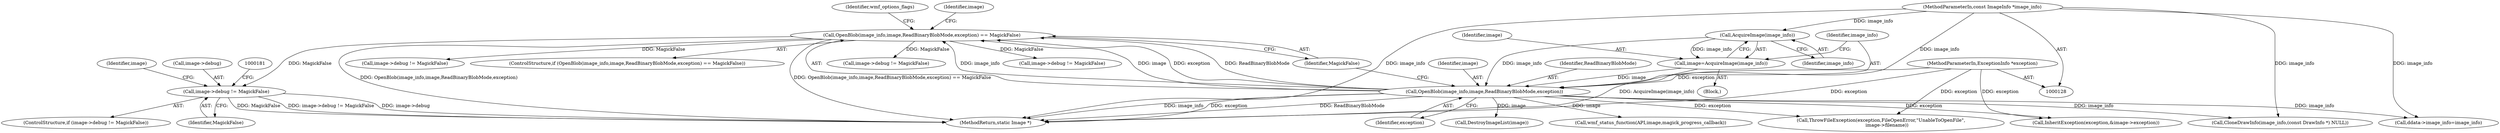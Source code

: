 digraph "0_ImageMagick_f6e9d0d9955e85bdd7540b251cd50d598dacc5e6_74@pointer" {
"1000174" [label="(Call,image->debug != MagickFalse)"];
"1000165" [label="(Call,OpenBlob(image_info,image,ReadBinaryBlobMode,exception) == MagickFalse)"];
"1000166" [label="(Call,OpenBlob(image_info,image,ReadBinaryBlobMode,exception))"];
"1000162" [label="(Call,AcquireImage(image_info))"];
"1000129" [label="(MethodParameterIn,const ImageInfo *image_info)"];
"1000160" [label="(Call,image=AcquireImage(image_info))"];
"1000130" [label="(MethodParameterIn,ExceptionInfo *exception)"];
"1000193" [label="(Identifier,image)"];
"1000160" [label="(Call,image=AcquireImage(image_info))"];
"1000909" [label="(Call,InheritException(exception,&image->exception))"];
"1000178" [label="(Identifier,MagickFalse)"];
"1000201" [label="(Identifier,wmf_options_flags)"];
"1000335" [label="(Call,image->debug != MagickFalse)"];
"1000130" [label="(MethodParameterIn,ExceptionInfo *exception)"];
"1000164" [label="(ControlStructure,if (OpenBlob(image_info,image,ReadBinaryBlobMode,exception) == MagickFalse))"];
"1000168" [label="(Identifier,image)"];
"1000162" [label="(Call,AcquireImage(image_info))"];
"1000171" [label="(Identifier,MagickFalse)"];
"1000169" [label="(Identifier,ReadBinaryBlobMode)"];
"1000194" [label="(Call,DestroyImageList(image))"];
"1000175" [label="(Call,image->debug)"];
"1000129" [label="(MethodParameterIn,const ImageInfo *image_info)"];
"1000271" [label="(Call,ddata->image_info=image_info)"];
"1000176" [label="(Identifier,image)"];
"1000131" [label="(Block,)"];
"1000161" [label="(Identifier,image)"];
"1000280" [label="(Call,CloneDrawInfo(image_info,(const DrawInfo *) NULL))"];
"1000353" [label="(Call,ThrowFileException(exception,FileOpenError,\"UnableToOpenFile\",\n        image->filename))"];
"1000174" [label="(Call,image->debug != MagickFalse)"];
"1001050" [label="(MethodReturn,static Image *)"];
"1000369" [label="(Call,image->debug != MagickFalse)"];
"1000237" [label="(Call,image->debug != MagickFalse)"];
"1000163" [label="(Identifier,image_info)"];
"1000166" [label="(Call,OpenBlob(image_info,image,ReadBinaryBlobMode,exception))"];
"1000165" [label="(Call,OpenBlob(image_info,image,ReadBinaryBlobMode,exception) == MagickFalse)"];
"1000173" [label="(ControlStructure,if (image->debug != MagickFalse))"];
"1000170" [label="(Identifier,exception)"];
"1000167" [label="(Identifier,image_info)"];
"1000258" [label="(Call,wmf_status_function(API,image,magick_progress_callback))"];
"1000174" -> "1000173"  [label="AST: "];
"1000174" -> "1000178"  [label="CFG: "];
"1000175" -> "1000174"  [label="AST: "];
"1000178" -> "1000174"  [label="AST: "];
"1000181" -> "1000174"  [label="CFG: "];
"1000193" -> "1000174"  [label="CFG: "];
"1000174" -> "1001050"  [label="DDG: MagickFalse"];
"1000174" -> "1001050"  [label="DDG: image->debug != MagickFalse"];
"1000174" -> "1001050"  [label="DDG: image->debug"];
"1000165" -> "1000174"  [label="DDG: MagickFalse"];
"1000165" -> "1000164"  [label="AST: "];
"1000165" -> "1000171"  [label="CFG: "];
"1000166" -> "1000165"  [label="AST: "];
"1000171" -> "1000165"  [label="AST: "];
"1000176" -> "1000165"  [label="CFG: "];
"1000201" -> "1000165"  [label="CFG: "];
"1000165" -> "1001050"  [label="DDG: OpenBlob(image_info,image,ReadBinaryBlobMode,exception)"];
"1000165" -> "1001050"  [label="DDG: OpenBlob(image_info,image,ReadBinaryBlobMode,exception) == MagickFalse"];
"1000166" -> "1000165"  [label="DDG: image_info"];
"1000166" -> "1000165"  [label="DDG: image"];
"1000166" -> "1000165"  [label="DDG: ReadBinaryBlobMode"];
"1000166" -> "1000165"  [label="DDG: exception"];
"1000165" -> "1000237"  [label="DDG: MagickFalse"];
"1000165" -> "1000335"  [label="DDG: MagickFalse"];
"1000165" -> "1000369"  [label="DDG: MagickFalse"];
"1000166" -> "1000170"  [label="CFG: "];
"1000167" -> "1000166"  [label="AST: "];
"1000168" -> "1000166"  [label="AST: "];
"1000169" -> "1000166"  [label="AST: "];
"1000170" -> "1000166"  [label="AST: "];
"1000171" -> "1000166"  [label="CFG: "];
"1000166" -> "1001050"  [label="DDG: ReadBinaryBlobMode"];
"1000166" -> "1001050"  [label="DDG: image_info"];
"1000166" -> "1001050"  [label="DDG: exception"];
"1000162" -> "1000166"  [label="DDG: image_info"];
"1000129" -> "1000166"  [label="DDG: image_info"];
"1000160" -> "1000166"  [label="DDG: image"];
"1000130" -> "1000166"  [label="DDG: exception"];
"1000166" -> "1000194"  [label="DDG: image"];
"1000166" -> "1000258"  [label="DDG: image"];
"1000166" -> "1000271"  [label="DDG: image_info"];
"1000166" -> "1000280"  [label="DDG: image_info"];
"1000166" -> "1000353"  [label="DDG: exception"];
"1000166" -> "1000909"  [label="DDG: exception"];
"1000162" -> "1000160"  [label="AST: "];
"1000162" -> "1000163"  [label="CFG: "];
"1000163" -> "1000162"  [label="AST: "];
"1000160" -> "1000162"  [label="CFG: "];
"1000162" -> "1000160"  [label="DDG: image_info"];
"1000129" -> "1000162"  [label="DDG: image_info"];
"1000129" -> "1000128"  [label="AST: "];
"1000129" -> "1001050"  [label="DDG: image_info"];
"1000129" -> "1000271"  [label="DDG: image_info"];
"1000129" -> "1000280"  [label="DDG: image_info"];
"1000160" -> "1000131"  [label="AST: "];
"1000161" -> "1000160"  [label="AST: "];
"1000167" -> "1000160"  [label="CFG: "];
"1000160" -> "1001050"  [label="DDG: AcquireImage(image_info)"];
"1000130" -> "1000128"  [label="AST: "];
"1000130" -> "1001050"  [label="DDG: exception"];
"1000130" -> "1000353"  [label="DDG: exception"];
"1000130" -> "1000909"  [label="DDG: exception"];
}
